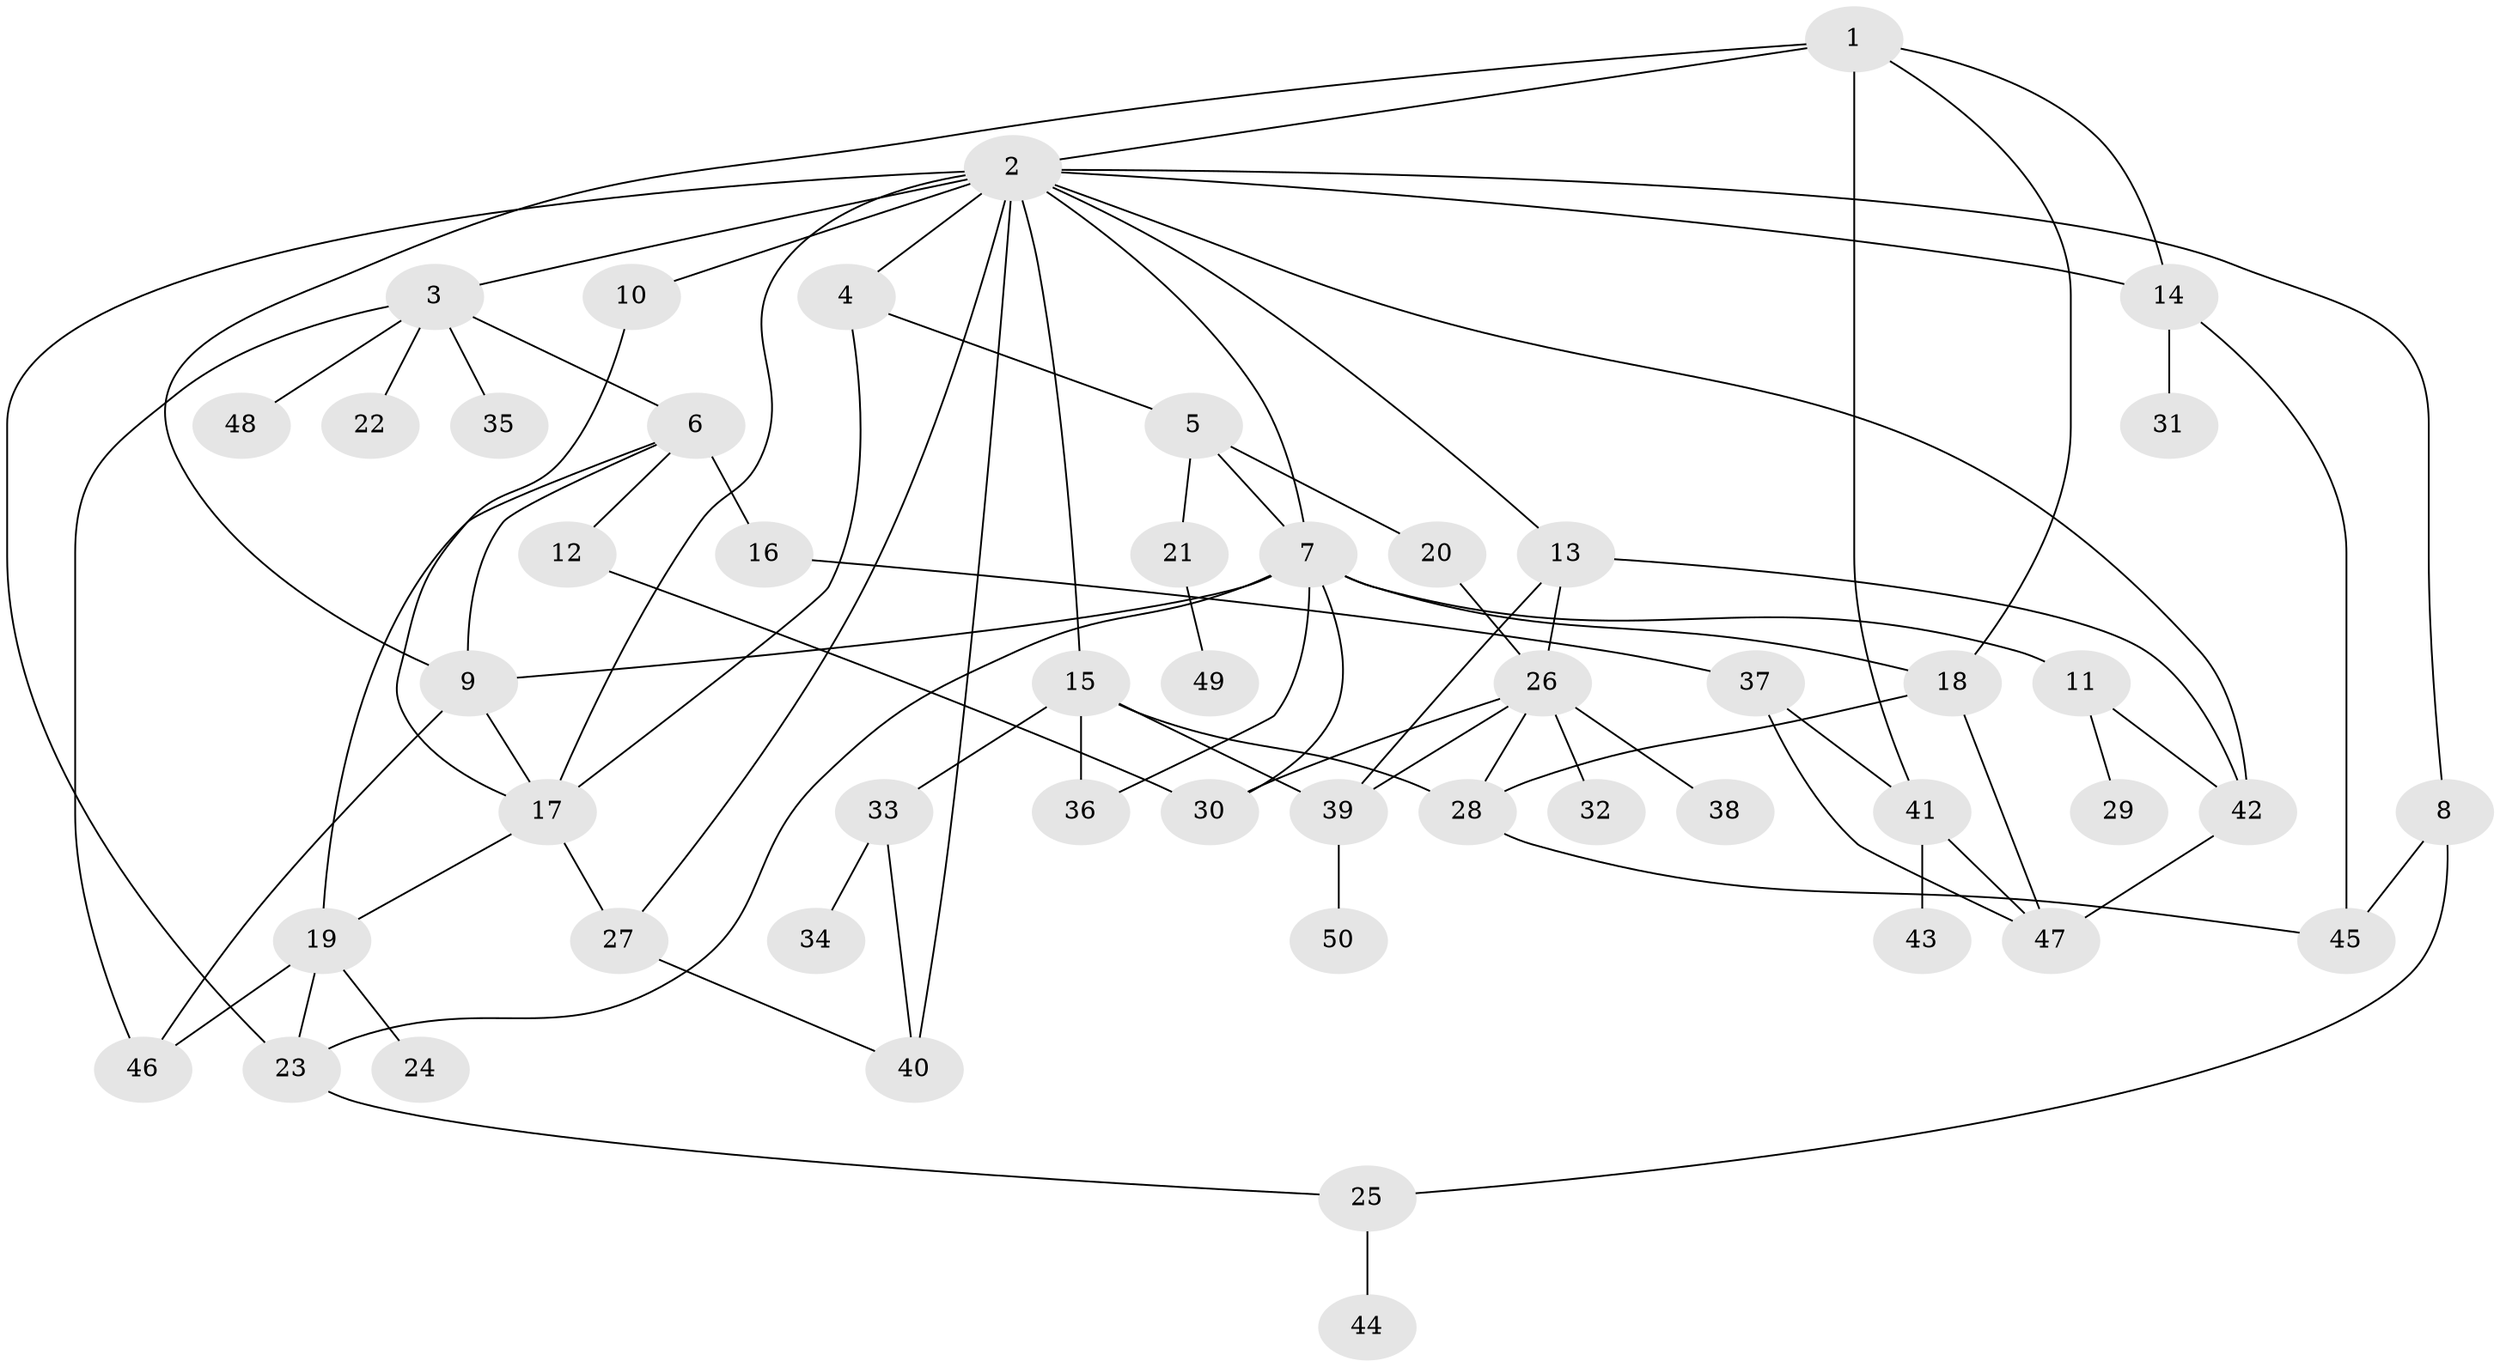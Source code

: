// original degree distribution, {3: 0.29, 10: 0.01, 6: 0.01, 4: 0.14, 2: 0.29, 5: 0.03, 9: 0.01, 1: 0.21, 8: 0.01}
// Generated by graph-tools (version 1.1) at 2025/49/03/04/25 22:49:14]
// undirected, 50 vertices, 82 edges
graph export_dot {
  node [color=gray90,style=filled];
  1;
  2;
  3;
  4;
  5;
  6;
  7;
  8;
  9;
  10;
  11;
  12;
  13;
  14;
  15;
  16;
  17;
  18;
  19;
  20;
  21;
  22;
  23;
  24;
  25;
  26;
  27;
  28;
  29;
  30;
  31;
  32;
  33;
  34;
  35;
  36;
  37;
  38;
  39;
  40;
  41;
  42;
  43;
  44;
  45;
  46;
  47;
  48;
  49;
  50;
  1 -- 2 [weight=1.0];
  1 -- 9 [weight=1.0];
  1 -- 14 [weight=1.0];
  1 -- 18 [weight=1.0];
  1 -- 41 [weight=1.0];
  2 -- 3 [weight=1.0];
  2 -- 4 [weight=1.0];
  2 -- 7 [weight=1.0];
  2 -- 8 [weight=1.0];
  2 -- 10 [weight=1.0];
  2 -- 13 [weight=1.0];
  2 -- 14 [weight=1.0];
  2 -- 15 [weight=1.0];
  2 -- 17 [weight=1.0];
  2 -- 23 [weight=2.0];
  2 -- 27 [weight=1.0];
  2 -- 40 [weight=1.0];
  2 -- 42 [weight=1.0];
  3 -- 6 [weight=1.0];
  3 -- 22 [weight=1.0];
  3 -- 35 [weight=1.0];
  3 -- 46 [weight=1.0];
  3 -- 48 [weight=1.0];
  4 -- 5 [weight=1.0];
  4 -- 17 [weight=1.0];
  5 -- 7 [weight=1.0];
  5 -- 20 [weight=1.0];
  5 -- 21 [weight=1.0];
  6 -- 9 [weight=1.0];
  6 -- 12 [weight=1.0];
  6 -- 16 [weight=1.0];
  6 -- 19 [weight=1.0];
  7 -- 9 [weight=1.0];
  7 -- 11 [weight=1.0];
  7 -- 18 [weight=1.0];
  7 -- 23 [weight=1.0];
  7 -- 30 [weight=1.0];
  7 -- 36 [weight=1.0];
  8 -- 25 [weight=1.0];
  8 -- 45 [weight=1.0];
  9 -- 17 [weight=1.0];
  9 -- 46 [weight=1.0];
  10 -- 17 [weight=1.0];
  11 -- 29 [weight=1.0];
  11 -- 42 [weight=2.0];
  12 -- 30 [weight=1.0];
  13 -- 26 [weight=1.0];
  13 -- 39 [weight=1.0];
  13 -- 42 [weight=1.0];
  14 -- 31 [weight=1.0];
  14 -- 45 [weight=1.0];
  15 -- 28 [weight=1.0];
  15 -- 33 [weight=1.0];
  15 -- 36 [weight=1.0];
  15 -- 39 [weight=1.0];
  16 -- 37 [weight=1.0];
  17 -- 19 [weight=1.0];
  17 -- 27 [weight=1.0];
  18 -- 28 [weight=1.0];
  18 -- 47 [weight=1.0];
  19 -- 23 [weight=1.0];
  19 -- 24 [weight=1.0];
  19 -- 46 [weight=1.0];
  20 -- 26 [weight=1.0];
  21 -- 49 [weight=1.0];
  23 -- 25 [weight=1.0];
  25 -- 44 [weight=1.0];
  26 -- 28 [weight=1.0];
  26 -- 30 [weight=2.0];
  26 -- 32 [weight=1.0];
  26 -- 38 [weight=1.0];
  26 -- 39 [weight=1.0];
  27 -- 40 [weight=1.0];
  28 -- 45 [weight=1.0];
  33 -- 34 [weight=1.0];
  33 -- 40 [weight=1.0];
  37 -- 41 [weight=1.0];
  37 -- 47 [weight=1.0];
  39 -- 50 [weight=1.0];
  41 -- 43 [weight=2.0];
  41 -- 47 [weight=1.0];
  42 -- 47 [weight=2.0];
}
